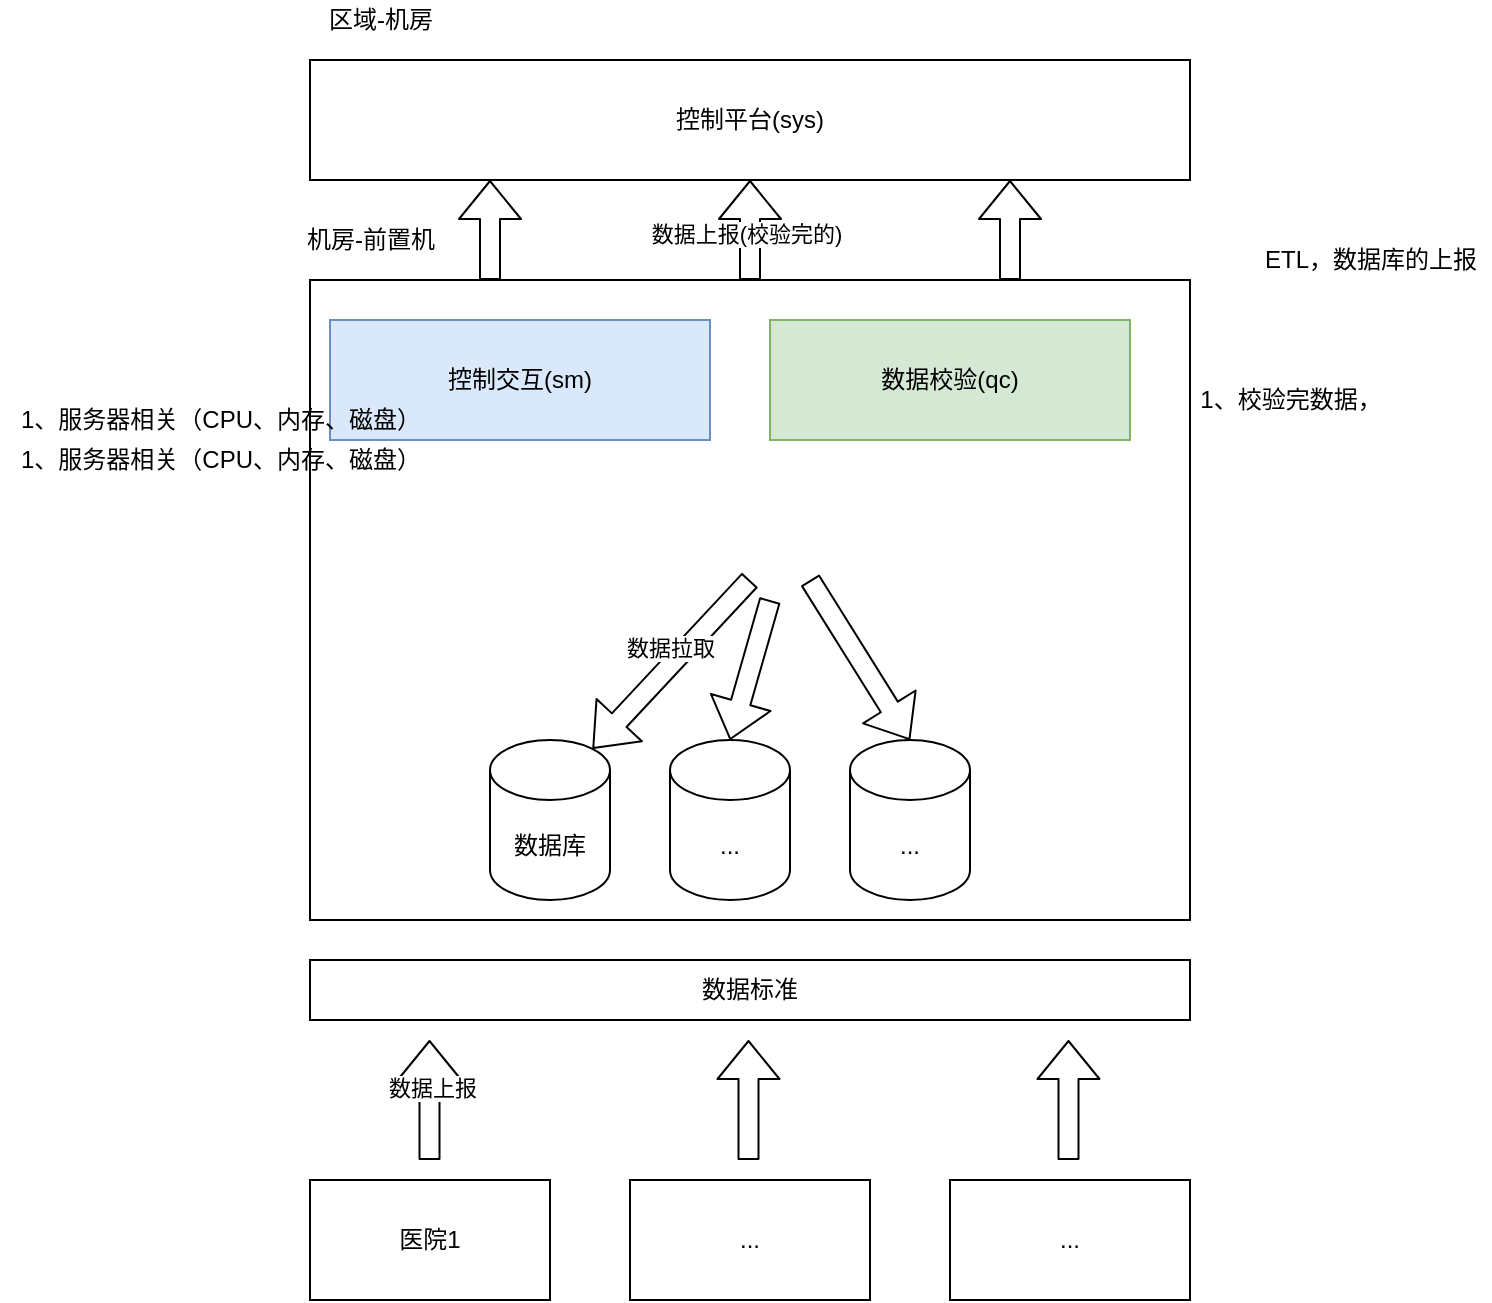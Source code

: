 <mxfile version="14.5.1" type="github">
  <diagram id="JC6YWZscYOxGdfwqXaaI" name="第 1 页">
    <mxGraphModel dx="1954" dy="771" grid="1" gridSize="10" guides="1" tooltips="1" connect="1" arrows="1" fold="1" page="1" pageScale="1" pageWidth="827" pageHeight="1169" math="0" shadow="0">
      <root>
        <mxCell id="0" />
        <mxCell id="1" parent="0" />
        <mxCell id="1J5CTIB7C7j0o6gfLWX4-8" value="" style="rounded=0;whiteSpace=wrap;html=1;" vertex="1" parent="1">
          <mxGeometry x="150" y="330" width="440" height="320" as="geometry" />
        </mxCell>
        <mxCell id="1J5CTIB7C7j0o6gfLWX4-3" value="数据校验(qc)" style="rounded=0;whiteSpace=wrap;html=1;fillColor=#d5e8d4;strokeColor=#82b366;" vertex="1" parent="1">
          <mxGeometry x="380" y="350" width="180" height="60" as="geometry" />
        </mxCell>
        <mxCell id="1J5CTIB7C7j0o6gfLWX4-4" value="医院1" style="rounded=0;whiteSpace=wrap;html=1;" vertex="1" parent="1">
          <mxGeometry x="150" y="780" width="120" height="60" as="geometry" />
        </mxCell>
        <mxCell id="1J5CTIB7C7j0o6gfLWX4-6" value="..." style="rounded=0;whiteSpace=wrap;html=1;" vertex="1" parent="1">
          <mxGeometry x="310" y="780" width="120" height="60" as="geometry" />
        </mxCell>
        <mxCell id="1J5CTIB7C7j0o6gfLWX4-7" value="..." style="rounded=0;whiteSpace=wrap;html=1;" vertex="1" parent="1">
          <mxGeometry x="470" y="780" width="120" height="60" as="geometry" />
        </mxCell>
        <mxCell id="1J5CTIB7C7j0o6gfLWX4-9" value="机房-前置机" style="text;html=1;align=center;verticalAlign=middle;resizable=0;points=[];autosize=1;" vertex="1" parent="1">
          <mxGeometry x="140" y="300" width="80" height="20" as="geometry" />
        </mxCell>
        <mxCell id="1J5CTIB7C7j0o6gfLWX4-10" value="数据标准" style="rounded=0;whiteSpace=wrap;html=1;" vertex="1" parent="1">
          <mxGeometry x="150" y="670" width="440" height="30" as="geometry" />
        </mxCell>
        <mxCell id="1J5CTIB7C7j0o6gfLWX4-11" value="数据库" style="shape=cylinder3;whiteSpace=wrap;html=1;boundedLbl=1;backgroundOutline=1;size=15;" vertex="1" parent="1">
          <mxGeometry x="240" y="560" width="60" height="80" as="geometry" />
        </mxCell>
        <mxCell id="1J5CTIB7C7j0o6gfLWX4-12" value="..." style="shape=cylinder3;whiteSpace=wrap;html=1;boundedLbl=1;backgroundOutline=1;size=15;" vertex="1" parent="1">
          <mxGeometry x="330" y="560" width="60" height="80" as="geometry" />
        </mxCell>
        <mxCell id="1J5CTIB7C7j0o6gfLWX4-13" value="..." style="shape=cylinder3;whiteSpace=wrap;html=1;boundedLbl=1;backgroundOutline=1;size=15;" vertex="1" parent="1">
          <mxGeometry x="420" y="560" width="60" height="80" as="geometry" />
        </mxCell>
        <mxCell id="1J5CTIB7C7j0o6gfLWX4-14" value="控制交互(sm)" style="rounded=0;whiteSpace=wrap;html=1;fillColor=#dae8fc;strokeColor=#6c8ebf;" vertex="1" parent="1">
          <mxGeometry x="160" y="350" width="190" height="60" as="geometry" />
        </mxCell>
        <mxCell id="1J5CTIB7C7j0o6gfLWX4-15" value="" style="shape=flexArrow;endArrow=classic;html=1;" edge="1" parent="1">
          <mxGeometry width="50" height="50" relative="1" as="geometry">
            <mxPoint x="369.25" y="770" as="sourcePoint" />
            <mxPoint x="369.25" y="710" as="targetPoint" />
          </mxGeometry>
        </mxCell>
        <mxCell id="1J5CTIB7C7j0o6gfLWX4-18" value="" style="shape=flexArrow;endArrow=classic;html=1;" edge="1" parent="1">
          <mxGeometry width="50" height="50" relative="1" as="geometry">
            <mxPoint x="529.25" y="770" as="sourcePoint" />
            <mxPoint x="529.25" y="710" as="targetPoint" />
          </mxGeometry>
        </mxCell>
        <mxCell id="1J5CTIB7C7j0o6gfLWX4-22" value="" style="shape=flexArrow;endArrow=classic;html=1;" edge="1" parent="1">
          <mxGeometry width="50" height="50" relative="1" as="geometry">
            <mxPoint x="209.75" y="770" as="sourcePoint" />
            <mxPoint x="209.75" y="710" as="targetPoint" />
          </mxGeometry>
        </mxCell>
        <mxCell id="1J5CTIB7C7j0o6gfLWX4-23" value="数据上报" style="edgeLabel;html=1;align=center;verticalAlign=middle;resizable=0;points=[];" vertex="1" connectable="0" parent="1J5CTIB7C7j0o6gfLWX4-22">
          <mxGeometry x="0.2" y="-7" relative="1" as="geometry">
            <mxPoint x="-6.5" as="offset" />
          </mxGeometry>
        </mxCell>
        <mxCell id="1J5CTIB7C7j0o6gfLWX4-27" value="" style="shape=flexArrow;endArrow=classic;html=1;entryX=0.855;entryY=0;entryDx=0;entryDy=4.35;entryPerimeter=0;" edge="1" parent="1" target="1J5CTIB7C7j0o6gfLWX4-11">
          <mxGeometry width="50" height="50" relative="1" as="geometry">
            <mxPoint x="370" y="480" as="sourcePoint" />
            <mxPoint x="440" y="400" as="targetPoint" />
          </mxGeometry>
        </mxCell>
        <mxCell id="1J5CTIB7C7j0o6gfLWX4-30" value="数据拉取" style="edgeLabel;html=1;align=center;verticalAlign=middle;resizable=0;points=[];" vertex="1" connectable="0" parent="1J5CTIB7C7j0o6gfLWX4-27">
          <mxGeometry x="-0.108" y="-5" relative="1" as="geometry">
            <mxPoint x="-1" as="offset" />
          </mxGeometry>
        </mxCell>
        <mxCell id="1J5CTIB7C7j0o6gfLWX4-28" value="" style="shape=flexArrow;endArrow=classic;html=1;entryX=0.5;entryY=0;entryDx=0;entryDy=0;entryPerimeter=0;" edge="1" parent="1" target="1J5CTIB7C7j0o6gfLWX4-12">
          <mxGeometry width="50" height="50" relative="1" as="geometry">
            <mxPoint x="380" y="490" as="sourcePoint" />
            <mxPoint x="301.3" y="574.35" as="targetPoint" />
          </mxGeometry>
        </mxCell>
        <mxCell id="1J5CTIB7C7j0o6gfLWX4-29" value="" style="shape=flexArrow;endArrow=classic;html=1;entryX=0.5;entryY=0;entryDx=0;entryDy=0;entryPerimeter=0;" edge="1" parent="1" target="1J5CTIB7C7j0o6gfLWX4-13">
          <mxGeometry width="50" height="50" relative="1" as="geometry">
            <mxPoint x="400" y="480" as="sourcePoint" />
            <mxPoint x="380" y="550" as="targetPoint" />
          </mxGeometry>
        </mxCell>
        <mxCell id="1J5CTIB7C7j0o6gfLWX4-33" value="&lt;span&gt;控制平台(sys)&lt;/span&gt;" style="rounded=0;whiteSpace=wrap;html=1;" vertex="1" parent="1">
          <mxGeometry x="150" y="220" width="440" height="60" as="geometry" />
        </mxCell>
        <mxCell id="1J5CTIB7C7j0o6gfLWX4-34" value="" style="shape=flexArrow;endArrow=classic;html=1;entryX=0.5;entryY=1;entryDx=0;entryDy=0;" edge="1" parent="1" source="1J5CTIB7C7j0o6gfLWX4-8" target="1J5CTIB7C7j0o6gfLWX4-33">
          <mxGeometry width="50" height="50" relative="1" as="geometry">
            <mxPoint x="390" y="320" as="sourcePoint" />
            <mxPoint x="440" y="270" as="targetPoint" />
          </mxGeometry>
        </mxCell>
        <mxCell id="1J5CTIB7C7j0o6gfLWX4-35" value="数据上报(校验完的)" style="edgeLabel;html=1;align=center;verticalAlign=middle;resizable=0;points=[];" vertex="1" connectable="0" parent="1J5CTIB7C7j0o6gfLWX4-34">
          <mxGeometry x="-0.086" y="2" relative="1" as="geometry">
            <mxPoint as="offset" />
          </mxGeometry>
        </mxCell>
        <mxCell id="1J5CTIB7C7j0o6gfLWX4-36" value="" style="shape=flexArrow;endArrow=classic;html=1;entryX=0.5;entryY=1;entryDx=0;entryDy=0;" edge="1" parent="1">
          <mxGeometry width="50" height="50" relative="1" as="geometry">
            <mxPoint x="500" y="330" as="sourcePoint" />
            <mxPoint x="500" y="280" as="targetPoint" />
          </mxGeometry>
        </mxCell>
        <mxCell id="1J5CTIB7C7j0o6gfLWX4-38" value="" style="shape=flexArrow;endArrow=classic;html=1;entryX=0.5;entryY=1;entryDx=0;entryDy=0;" edge="1" parent="1">
          <mxGeometry width="50" height="50" relative="1" as="geometry">
            <mxPoint x="240" y="330" as="sourcePoint" />
            <mxPoint x="240" y="280" as="targetPoint" />
          </mxGeometry>
        </mxCell>
        <mxCell id="1J5CTIB7C7j0o6gfLWX4-42" value="ETL，数据库的上报" style="text;html=1;align=center;verticalAlign=middle;resizable=0;points=[];autosize=1;" vertex="1" parent="1">
          <mxGeometry x="620" y="310" width="120" height="20" as="geometry" />
        </mxCell>
        <mxCell id="1J5CTIB7C7j0o6gfLWX4-43" value="1、校验完数据，" style="text;html=1;align=center;verticalAlign=middle;resizable=0;points=[];autosize=1;" vertex="1" parent="1">
          <mxGeometry x="585" y="380" width="110" height="20" as="geometry" />
        </mxCell>
        <mxCell id="1J5CTIB7C7j0o6gfLWX4-44" value="1、服务器相关（CPU、内存、磁盘）" style="text;html=1;align=center;verticalAlign=middle;resizable=0;points=[];autosize=1;" vertex="1" parent="1">
          <mxGeometry x="-5" y="390" width="220" height="20" as="geometry" />
        </mxCell>
        <mxCell id="1J5CTIB7C7j0o6gfLWX4-45" value="1、服务器相关（CPU、内存、磁盘）" style="text;html=1;align=center;verticalAlign=middle;resizable=0;points=[];autosize=1;" vertex="1" parent="1">
          <mxGeometry x="-5" y="410" width="220" height="20" as="geometry" />
        </mxCell>
        <mxCell id="1J5CTIB7C7j0o6gfLWX4-46" value="区域-机房" style="text;html=1;align=center;verticalAlign=middle;resizable=0;points=[];autosize=1;" vertex="1" parent="1">
          <mxGeometry x="150" y="190" width="70" height="20" as="geometry" />
        </mxCell>
      </root>
    </mxGraphModel>
  </diagram>
</mxfile>
